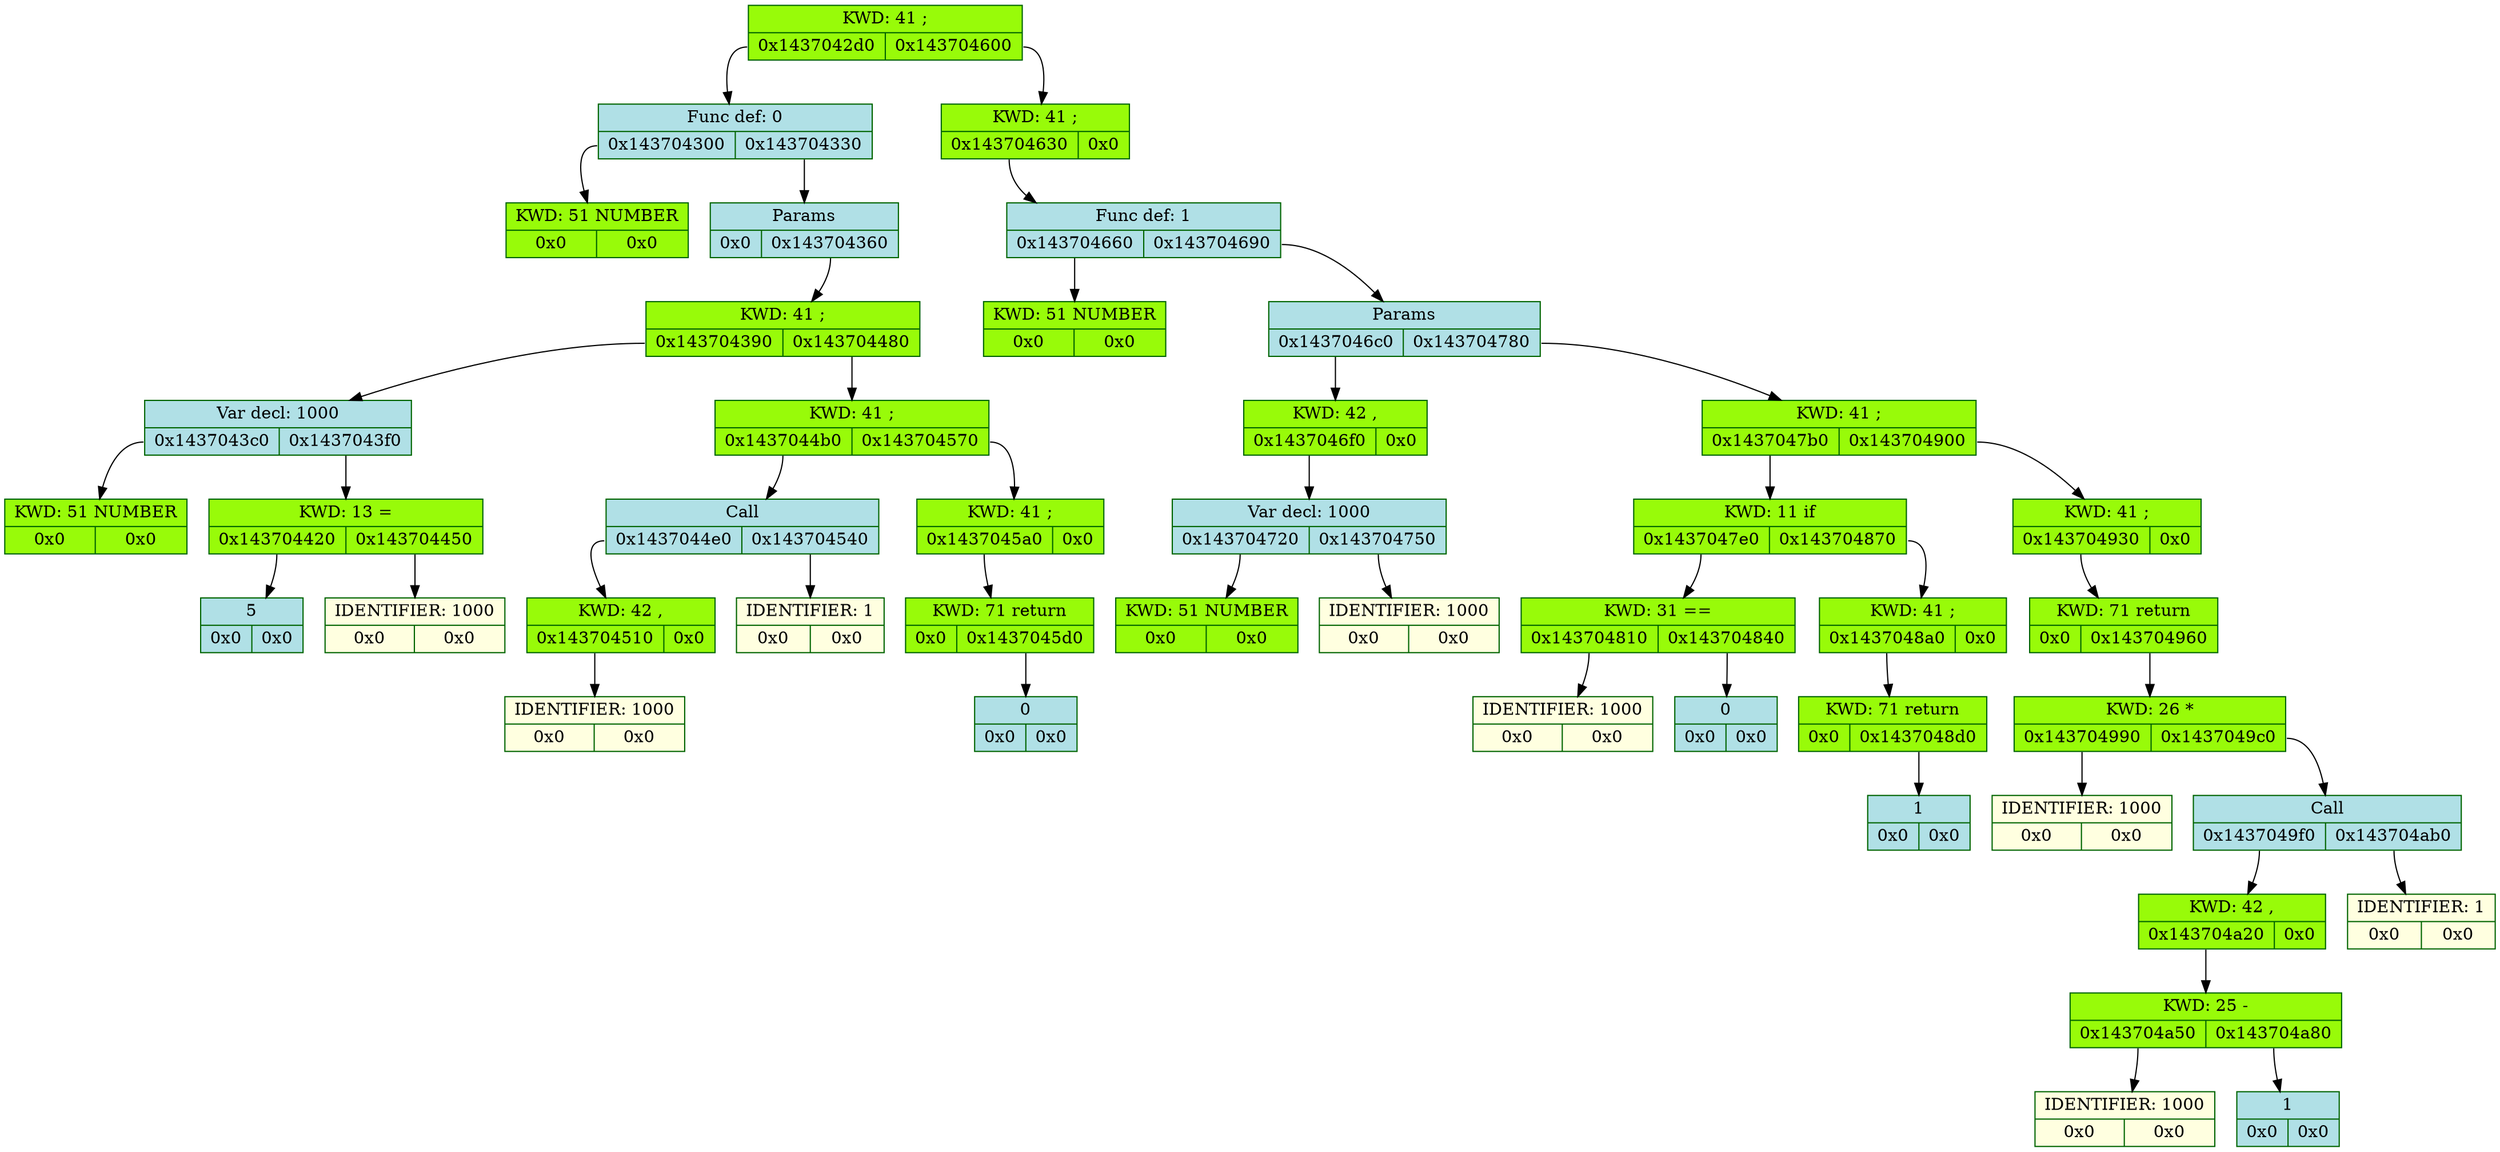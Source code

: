 digraph D{
	rankdir = TB

	node_5426397856 [color = "darkgreen", style = "filled", shape = "record", fillcolor = "#98FB9" label = "{KWD: 41 ;  | {<fl5426397856> 0x1437042d0 | <fr5426397856> 0x143704600}}"]
	node_5426397856: <fl5426397856> -> node_5426397904 [color = "black", arrowhead = "normal", label = ""]
	node_5426397904 [color = "darkgreen", style = "filled", shape = "record", fillcolor = "#B0E0E6" label = "{Func def: 0  | {<fl5426397904> 0x143704300 | <fr5426397904> 0x143704330}}"]
	node_5426397904: <fl5426397904> -> node_5426397952 [color = "black", arrowhead = "normal", label = ""]
	node_5426397952 [color = "darkgreen", style = "filled", shape = "record", fillcolor = "#98FB9" label = "{KWD: 51 NUMBER  | {<fl5426397952> 0x0 | <fr5426397952> 0x0}}"]
	node_5426397904: <fr5426397904> -> node_5426398000 [color = "black", arrowhead = "normal", label = ""]
	node_5426398000 [color = "darkgreen", style = "filled", shape = "record", fillcolor = "#B0E0E6" label = "{Params  | {<fl5426398000> 0x0 | <fr5426398000> 0x143704360}}"]
	node_5426398000: <fr5426398000> -> node_5426398048 [color = "black", arrowhead = "normal", label = ""]
	node_5426398048 [color = "darkgreen", style = "filled", shape = "record", fillcolor = "#98FB9" label = "{KWD: 41 ;  | {<fl5426398048> 0x143704390 | <fr5426398048> 0x143704480}}"]
	node_5426398048: <fl5426398048> -> node_5426398096 [color = "black", arrowhead = "normal", label = ""]
	node_5426398096 [color = "darkgreen", style = "filled", shape = "record", fillcolor = "#B0E0E6" label = "{Var decl: 1000 | {<fl5426398096> 0x1437043c0 | <fr5426398096> 0x1437043f0}}"]
	node_5426398096: <fl5426398096> -> node_5426398144 [color = "black", arrowhead = "normal", label = ""]
	node_5426398144 [color = "darkgreen", style = "filled", shape = "record", fillcolor = "#98FB9" label = "{KWD: 51 NUMBER  | {<fl5426398144> 0x0 | <fr5426398144> 0x0}}"]
	node_5426398096: <fr5426398096> -> node_5426398192 [color = "black", arrowhead = "normal", label = ""]
	node_5426398192 [color = "darkgreen", style = "filled", shape = "record", fillcolor = "#98FB9" label = "{KWD: 13 =  | {<fl5426398192> 0x143704420 | <fr5426398192> 0x143704450}}"]
	node_5426398192: <fl5426398192> -> node_5426398240 [color = "black", arrowhead = "normal", label = ""]
	node_5426398240 [color = "darkgreen", style = "filled", shape = "record", fillcolor = "#B0E0E6" label = "{5  | {<fl5426398240> 0x0 | <fr5426398240> 0x0}}"]
	node_5426398192: <fr5426398192> -> node_5426398288 [color = "black", arrowhead = "normal", label = ""]
	node_5426398288 [color = "darkgreen", style = "filled", shape = "record", fillcolor = "#FFFFE0" label = "{IDENTIFIER: 1000 | {<fl5426398288> 0x0 | <fr5426398288> 0x0}}"]
	node_5426398048: <fr5426398048> -> node_5426398336 [color = "black", arrowhead = "normal", label = ""]
	node_5426398336 [color = "darkgreen", style = "filled", shape = "record", fillcolor = "#98FB9" label = "{KWD: 41 ;  | {<fl5426398336> 0x1437044b0 | <fr5426398336> 0x143704570}}"]
	node_5426398336: <fl5426398336> -> node_5426398384 [color = "black", arrowhead = "normal", label = ""]
	node_5426398384 [color = "darkgreen", style = "filled", shape = "record", fillcolor = "#B0E0E6" label = "{Call  | {<fl5426398384> 0x1437044e0 | <fr5426398384> 0x143704540}}"]
	node_5426398384: <fl5426398384> -> node_5426398432 [color = "black", arrowhead = "normal", label = ""]
	node_5426398432 [color = "darkgreen", style = "filled", shape = "record", fillcolor = "#98FB9" label = "{KWD: 42 ,  | {<fl5426398432> 0x143704510 | <fr5426398432> 0x0}}"]
	node_5426398432: <fl5426398432> -> node_5426398480 [color = "black", arrowhead = "normal", label = ""]
	node_5426398480 [color = "darkgreen", style = "filled", shape = "record", fillcolor = "#FFFFE0" label = "{IDENTIFIER: 1000 | {<fl5426398480> 0x0 | <fr5426398480> 0x0}}"]
	node_5426398384: <fr5426398384> -> node_5426398528 [color = "black", arrowhead = "normal", label = ""]
	node_5426398528 [color = "darkgreen", style = "filled", shape = "record", fillcolor = "#FFFFE0" label = "{IDENTIFIER: 1 | {<fl5426398528> 0x0 | <fr5426398528> 0x0}}"]
	node_5426398336: <fr5426398336> -> node_5426398576 [color = "black", arrowhead = "normal", label = ""]
	node_5426398576 [color = "darkgreen", style = "filled", shape = "record", fillcolor = "#98FB9" label = "{KWD: 41 ;  | {<fl5426398576> 0x1437045a0 | <fr5426398576> 0x0}}"]
	node_5426398576: <fl5426398576> -> node_5426398624 [color = "black", arrowhead = "normal", label = ""]
	node_5426398624 [color = "darkgreen", style = "filled", shape = "record", fillcolor = "#98FB9" label = "{KWD: 71 return  | {<fl5426398624> 0x0 | <fr5426398624> 0x1437045d0}}"]
	node_5426398624: <fr5426398624> -> node_5426398672 [color = "black", arrowhead = "normal", label = ""]
	node_5426398672 [color = "darkgreen", style = "filled", shape = "record", fillcolor = "#B0E0E6" label = "{0  | {<fl5426398672> 0x0 | <fr5426398672> 0x0}}"]
	node_5426397856: <fr5426397856> -> node_5426398720 [color = "black", arrowhead = "normal", label = ""]
	node_5426398720 [color = "darkgreen", style = "filled", shape = "record", fillcolor = "#98FB9" label = "{KWD: 41 ;  | {<fl5426398720> 0x143704630 | <fr5426398720> 0x0}}"]
	node_5426398720: <fl5426398720> -> node_5426398768 [color = "black", arrowhead = "normal", label = ""]
	node_5426398768 [color = "darkgreen", style = "filled", shape = "record", fillcolor = "#B0E0E6" label = "{Func def: 1  | {<fl5426398768> 0x143704660 | <fr5426398768> 0x143704690}}"]
	node_5426398768: <fl5426398768> -> node_5426398816 [color = "black", arrowhead = "normal", label = ""]
	node_5426398816 [color = "darkgreen", style = "filled", shape = "record", fillcolor = "#98FB9" label = "{KWD: 51 NUMBER  | {<fl5426398816> 0x0 | <fr5426398816> 0x0}}"]
	node_5426398768: <fr5426398768> -> node_5426398864 [color = "black", arrowhead = "normal", label = ""]
	node_5426398864 [color = "darkgreen", style = "filled", shape = "record", fillcolor = "#B0E0E6" label = "{Params  | {<fl5426398864> 0x1437046c0 | <fr5426398864> 0x143704780}}"]
	node_5426398864: <fl5426398864> -> node_5426398912 [color = "black", arrowhead = "normal", label = ""]
	node_5426398912 [color = "darkgreen", style = "filled", shape = "record", fillcolor = "#98FB9" label = "{KWD: 42 ,  | {<fl5426398912> 0x1437046f0 | <fr5426398912> 0x0}}"]
	node_5426398912: <fl5426398912> -> node_5426398960 [color = "black", arrowhead = "normal", label = ""]
	node_5426398960 [color = "darkgreen", style = "filled", shape = "record", fillcolor = "#B0E0E6" label = "{Var decl: 1000 | {<fl5426398960> 0x143704720 | <fr5426398960> 0x143704750}}"]
	node_5426398960: <fl5426398960> -> node_5426399008 [color = "black", arrowhead = "normal", label = ""]
	node_5426399008 [color = "darkgreen", style = "filled", shape = "record", fillcolor = "#98FB9" label = "{KWD: 51 NUMBER  | {<fl5426399008> 0x0 | <fr5426399008> 0x0}}"]
	node_5426398960: <fr5426398960> -> node_5426399056 [color = "black", arrowhead = "normal", label = ""]
	node_5426399056 [color = "darkgreen", style = "filled", shape = "record", fillcolor = "#FFFFE0" label = "{IDENTIFIER: 1000 | {<fl5426399056> 0x0 | <fr5426399056> 0x0}}"]
	node_5426398864: <fr5426398864> -> node_5426399104 [color = "black", arrowhead = "normal", label = ""]
	node_5426399104 [color = "darkgreen", style = "filled", shape = "record", fillcolor = "#98FB9" label = "{KWD: 41 ;  | {<fl5426399104> 0x1437047b0 | <fr5426399104> 0x143704900}}"]
	node_5426399104: <fl5426399104> -> node_5426399152 [color = "black", arrowhead = "normal", label = ""]
	node_5426399152 [color = "darkgreen", style = "filled", shape = "record", fillcolor = "#98FB9" label = "{KWD: 11 if  | {<fl5426399152> 0x1437047e0 | <fr5426399152> 0x143704870}}"]
	node_5426399152: <fl5426399152> -> node_5426399200 [color = "black", arrowhead = "normal", label = ""]
	node_5426399200 [color = "darkgreen", style = "filled", shape = "record", fillcolor = "#98FB9" label = "{KWD: 31 ==  | {<fl5426399200> 0x143704810 | <fr5426399200> 0x143704840}}"]
	node_5426399200: <fl5426399200> -> node_5426399248 [color = "black", arrowhead = "normal", label = ""]
	node_5426399248 [color = "darkgreen", style = "filled", shape = "record", fillcolor = "#FFFFE0" label = "{IDENTIFIER: 1000 | {<fl5426399248> 0x0 | <fr5426399248> 0x0}}"]
	node_5426399200: <fr5426399200> -> node_5426399296 [color = "black", arrowhead = "normal", label = ""]
	node_5426399296 [color = "darkgreen", style = "filled", shape = "record", fillcolor = "#B0E0E6" label = "{0  | {<fl5426399296> 0x0 | <fr5426399296> 0x0}}"]
	node_5426399152: <fr5426399152> -> node_5426399344 [color = "black", arrowhead = "normal", label = ""]
	node_5426399344 [color = "darkgreen", style = "filled", shape = "record", fillcolor = "#98FB9" label = "{KWD: 41 ;  | {<fl5426399344> 0x1437048a0 | <fr5426399344> 0x0}}"]
	node_5426399344: <fl5426399344> -> node_5426399392 [color = "black", arrowhead = "normal", label = ""]
	node_5426399392 [color = "darkgreen", style = "filled", shape = "record", fillcolor = "#98FB9" label = "{KWD: 71 return  | {<fl5426399392> 0x0 | <fr5426399392> 0x1437048d0}}"]
	node_5426399392: <fr5426399392> -> node_5426399440 [color = "black", arrowhead = "normal", label = ""]
	node_5426399440 [color = "darkgreen", style = "filled", shape = "record", fillcolor = "#B0E0E6" label = "{1  | {<fl5426399440> 0x0 | <fr5426399440> 0x0}}"]
	node_5426399104: <fr5426399104> -> node_5426399488 [color = "black", arrowhead = "normal", label = ""]
	node_5426399488 [color = "darkgreen", style = "filled", shape = "record", fillcolor = "#98FB9" label = "{KWD: 41 ;  | {<fl5426399488> 0x143704930 | <fr5426399488> 0x0}}"]
	node_5426399488: <fl5426399488> -> node_5426399536 [color = "black", arrowhead = "normal", label = ""]
	node_5426399536 [color = "darkgreen", style = "filled", shape = "record", fillcolor = "#98FB9" label = "{KWD: 71 return  | {<fl5426399536> 0x0 | <fr5426399536> 0x143704960}}"]
	node_5426399536: <fr5426399536> -> node_5426399584 [color = "black", arrowhead = "normal", label = ""]
	node_5426399584 [color = "darkgreen", style = "filled", shape = "record", fillcolor = "#98FB9" label = "{KWD: 26 *  | {<fl5426399584> 0x143704990 | <fr5426399584> 0x1437049c0}}"]
	node_5426399584: <fl5426399584> -> node_5426399632 [color = "black", arrowhead = "normal", label = ""]
	node_5426399632 [color = "darkgreen", style = "filled", shape = "record", fillcolor = "#FFFFE0" label = "{IDENTIFIER: 1000 | {<fl5426399632> 0x0 | <fr5426399632> 0x0}}"]
	node_5426399584: <fr5426399584> -> node_5426399680 [color = "black", arrowhead = "normal", label = ""]
	node_5426399680 [color = "darkgreen", style = "filled", shape = "record", fillcolor = "#B0E0E6" label = "{Call  | {<fl5426399680> 0x1437049f0 | <fr5426399680> 0x143704ab0}}"]
	node_5426399680: <fl5426399680> -> node_5426399728 [color = "black", arrowhead = "normal", label = ""]
	node_5426399728 [color = "darkgreen", style = "filled", shape = "record", fillcolor = "#98FB9" label = "{KWD: 42 ,  | {<fl5426399728> 0x143704a20 | <fr5426399728> 0x0}}"]
	node_5426399728: <fl5426399728> -> node_5426399776 [color = "black", arrowhead = "normal", label = ""]
	node_5426399776 [color = "darkgreen", style = "filled", shape = "record", fillcolor = "#98FB9" label = "{KWD: 25 -  | {<fl5426399776> 0x143704a50 | <fr5426399776> 0x143704a80}}"]
	node_5426399776: <fl5426399776> -> node_5426399824 [color = "black", arrowhead = "normal", label = ""]
	node_5426399824 [color = "darkgreen", style = "filled", shape = "record", fillcolor = "#FFFFE0" label = "{IDENTIFIER: 1000 | {<fl5426399824> 0x0 | <fr5426399824> 0x0}}"]
	node_5426399776: <fr5426399776> -> node_5426399872 [color = "black", arrowhead = "normal", label = ""]
	node_5426399872 [color = "darkgreen", style = "filled", shape = "record", fillcolor = "#B0E0E6" label = "{1  | {<fl5426399872> 0x0 | <fr5426399872> 0x0}}"]
	node_5426399680: <fr5426399680> -> node_5426399920 [color = "black", arrowhead = "normal", label = ""]
	node_5426399920 [color = "darkgreen", style = "filled", shape = "record", fillcolor = "#FFFFE0" label = "{IDENTIFIER: 1 | {<fl5426399920> 0x0 | <fr5426399920> 0x0}}"]
}